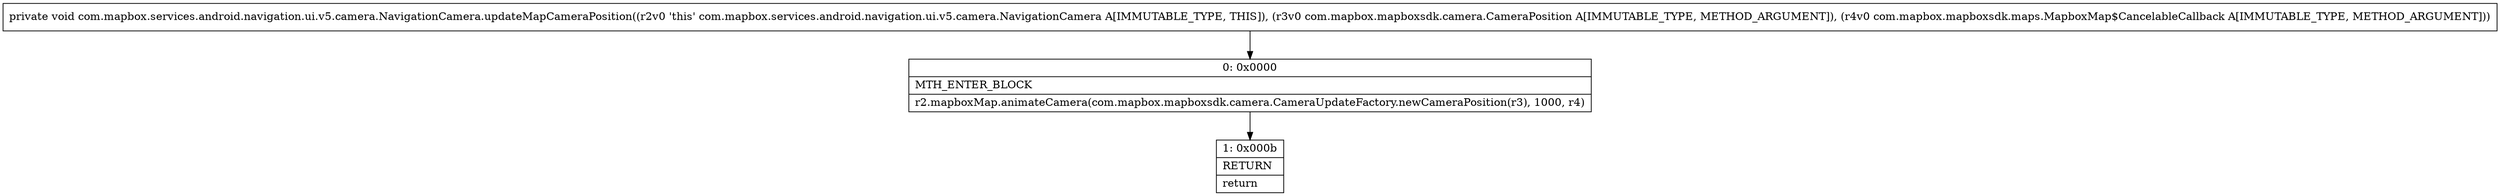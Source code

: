 digraph "CFG forcom.mapbox.services.android.navigation.ui.v5.camera.NavigationCamera.updateMapCameraPosition(Lcom\/mapbox\/mapboxsdk\/camera\/CameraPosition;Lcom\/mapbox\/mapboxsdk\/maps\/MapboxMap$CancelableCallback;)V" {
Node_0 [shape=record,label="{0\:\ 0x0000|MTH_ENTER_BLOCK\l|r2.mapboxMap.animateCamera(com.mapbox.mapboxsdk.camera.CameraUpdateFactory.newCameraPosition(r3), 1000, r4)\l}"];
Node_1 [shape=record,label="{1\:\ 0x000b|RETURN\l|return\l}"];
MethodNode[shape=record,label="{private void com.mapbox.services.android.navigation.ui.v5.camera.NavigationCamera.updateMapCameraPosition((r2v0 'this' com.mapbox.services.android.navigation.ui.v5.camera.NavigationCamera A[IMMUTABLE_TYPE, THIS]), (r3v0 com.mapbox.mapboxsdk.camera.CameraPosition A[IMMUTABLE_TYPE, METHOD_ARGUMENT]), (r4v0 com.mapbox.mapboxsdk.maps.MapboxMap$CancelableCallback A[IMMUTABLE_TYPE, METHOD_ARGUMENT])) }"];
MethodNode -> Node_0;
Node_0 -> Node_1;
}

